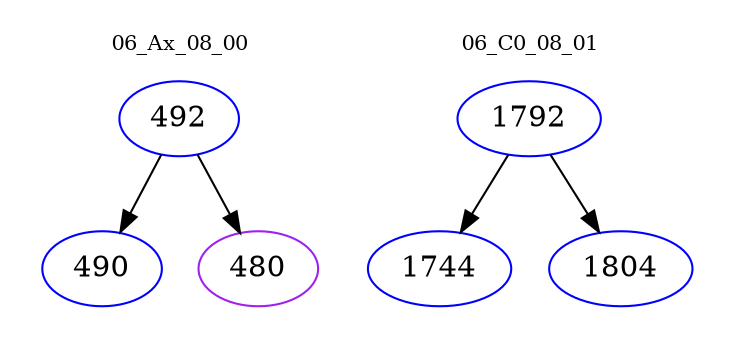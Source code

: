 digraph{
subgraph cluster_0 {
color = white
label = "06_Ax_08_00";
fontsize=10;
T0_492 [label="492", color="blue"]
T0_492 -> T0_490 [color="black"]
T0_490 [label="490", color="blue"]
T0_492 -> T0_480 [color="black"]
T0_480 [label="480", color="purple"]
}
subgraph cluster_1 {
color = white
label = "06_C0_08_01";
fontsize=10;
T1_1792 [label="1792", color="blue"]
T1_1792 -> T1_1744 [color="black"]
T1_1744 [label="1744", color="blue"]
T1_1792 -> T1_1804 [color="black"]
T1_1804 [label="1804", color="blue"]
}
}
